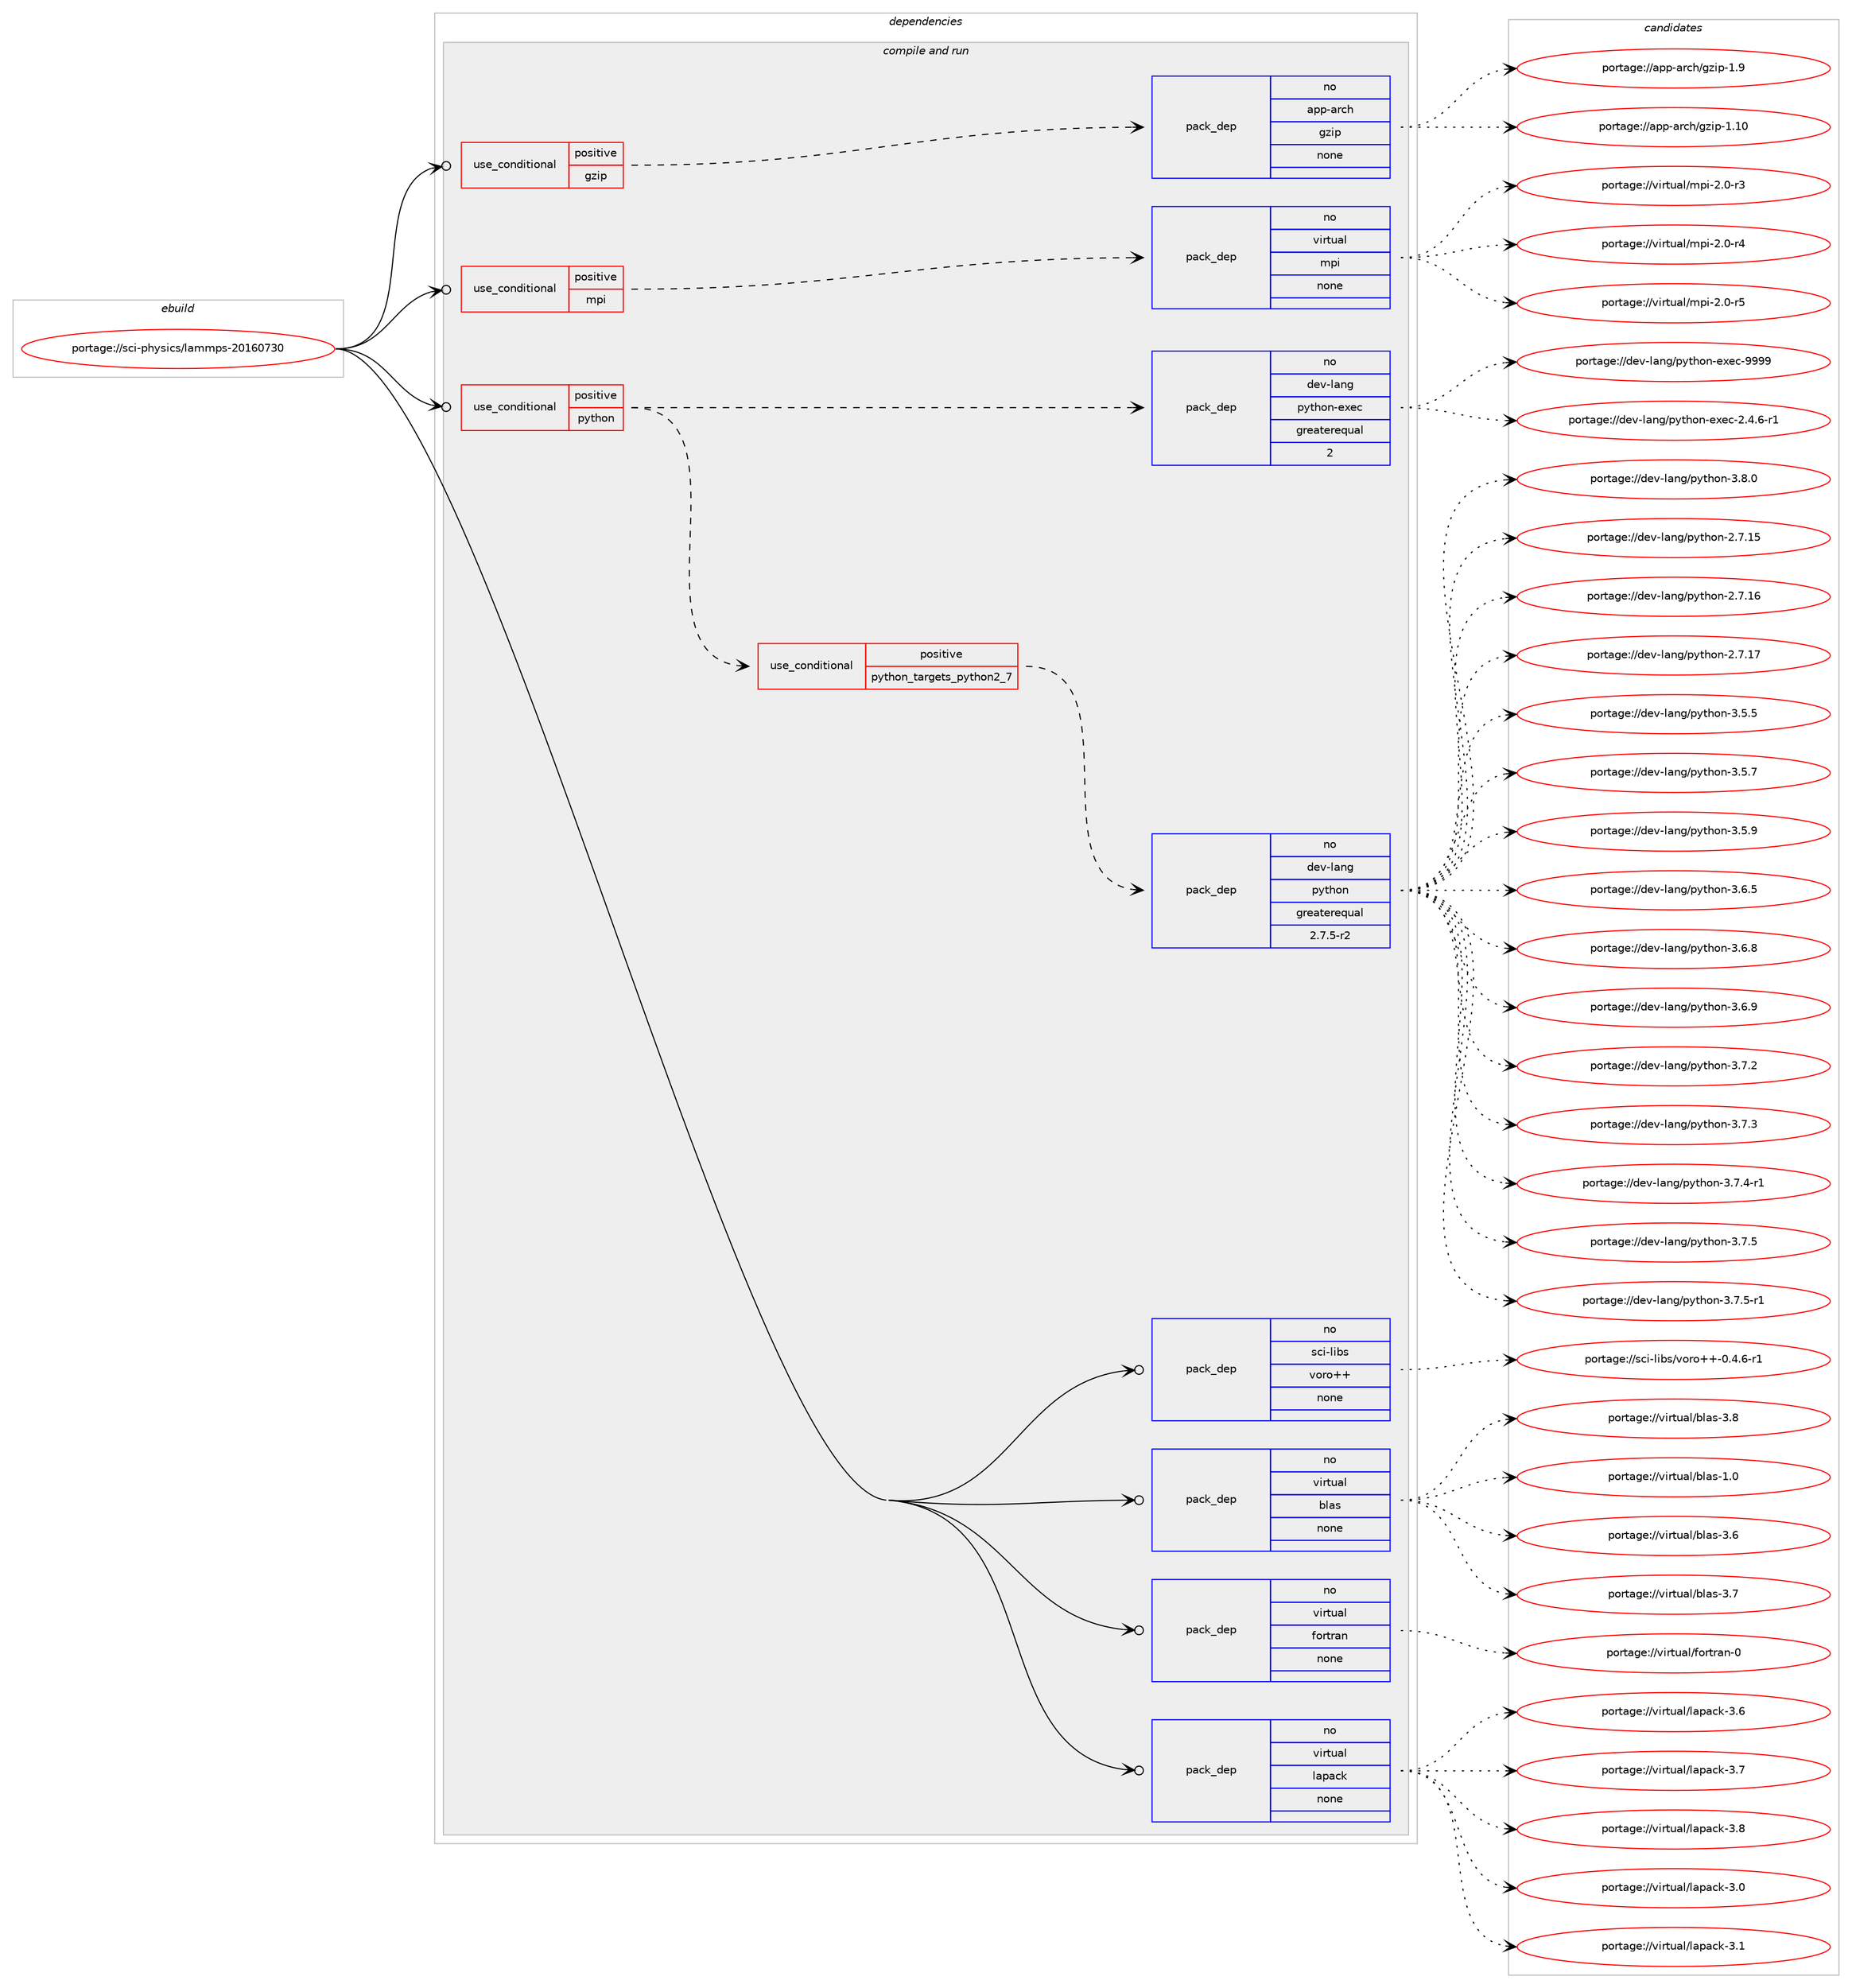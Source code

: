 digraph prolog {

# *************
# Graph options
# *************

newrank=true;
concentrate=true;
compound=true;
graph [rankdir=LR,fontname=Helvetica,fontsize=10,ranksep=1.5];#, ranksep=2.5, nodesep=0.2];
edge  [arrowhead=vee];
node  [fontname=Helvetica,fontsize=10];

# **********
# The ebuild
# **********

subgraph cluster_leftcol {
color=gray;
rank=same;
label=<<i>ebuild</i>>;
id [label="portage://sci-physics/lammps-20160730", color=red, width=4, href="../sci-physics/lammps-20160730.svg"];
}

# ****************
# The dependencies
# ****************

subgraph cluster_midcol {
color=gray;
label=<<i>dependencies</i>>;
subgraph cluster_compile {
fillcolor="#eeeeee";
style=filled;
label=<<i>compile</i>>;
}
subgraph cluster_compileandrun {
fillcolor="#eeeeee";
style=filled;
label=<<i>compile and run</i>>;
subgraph cond98117 {
dependency396671 [label=<<TABLE BORDER="0" CELLBORDER="1" CELLSPACING="0" CELLPADDING="4"><TR><TD ROWSPAN="3" CELLPADDING="10">use_conditional</TD></TR><TR><TD>positive</TD></TR><TR><TD>gzip</TD></TR></TABLE>>, shape=none, color=red];
subgraph pack291802 {
dependency396672 [label=<<TABLE BORDER="0" CELLBORDER="1" CELLSPACING="0" CELLPADDING="4" WIDTH="220"><TR><TD ROWSPAN="6" CELLPADDING="30">pack_dep</TD></TR><TR><TD WIDTH="110">no</TD></TR><TR><TD>app-arch</TD></TR><TR><TD>gzip</TD></TR><TR><TD>none</TD></TR><TR><TD></TD></TR></TABLE>>, shape=none, color=blue];
}
dependency396671:e -> dependency396672:w [weight=20,style="dashed",arrowhead="vee"];
}
id:e -> dependency396671:w [weight=20,style="solid",arrowhead="odotvee"];
subgraph cond98118 {
dependency396673 [label=<<TABLE BORDER="0" CELLBORDER="1" CELLSPACING="0" CELLPADDING="4"><TR><TD ROWSPAN="3" CELLPADDING="10">use_conditional</TD></TR><TR><TD>positive</TD></TR><TR><TD>mpi</TD></TR></TABLE>>, shape=none, color=red];
subgraph pack291803 {
dependency396674 [label=<<TABLE BORDER="0" CELLBORDER="1" CELLSPACING="0" CELLPADDING="4" WIDTH="220"><TR><TD ROWSPAN="6" CELLPADDING="30">pack_dep</TD></TR><TR><TD WIDTH="110">no</TD></TR><TR><TD>virtual</TD></TR><TR><TD>mpi</TD></TR><TR><TD>none</TD></TR><TR><TD></TD></TR></TABLE>>, shape=none, color=blue];
}
dependency396673:e -> dependency396674:w [weight=20,style="dashed",arrowhead="vee"];
}
id:e -> dependency396673:w [weight=20,style="solid",arrowhead="odotvee"];
subgraph cond98119 {
dependency396675 [label=<<TABLE BORDER="0" CELLBORDER="1" CELLSPACING="0" CELLPADDING="4"><TR><TD ROWSPAN="3" CELLPADDING="10">use_conditional</TD></TR><TR><TD>positive</TD></TR><TR><TD>python</TD></TR></TABLE>>, shape=none, color=red];
subgraph cond98120 {
dependency396676 [label=<<TABLE BORDER="0" CELLBORDER="1" CELLSPACING="0" CELLPADDING="4"><TR><TD ROWSPAN="3" CELLPADDING="10">use_conditional</TD></TR><TR><TD>positive</TD></TR><TR><TD>python_targets_python2_7</TD></TR></TABLE>>, shape=none, color=red];
subgraph pack291804 {
dependency396677 [label=<<TABLE BORDER="0" CELLBORDER="1" CELLSPACING="0" CELLPADDING="4" WIDTH="220"><TR><TD ROWSPAN="6" CELLPADDING="30">pack_dep</TD></TR><TR><TD WIDTH="110">no</TD></TR><TR><TD>dev-lang</TD></TR><TR><TD>python</TD></TR><TR><TD>greaterequal</TD></TR><TR><TD>2.7.5-r2</TD></TR></TABLE>>, shape=none, color=blue];
}
dependency396676:e -> dependency396677:w [weight=20,style="dashed",arrowhead="vee"];
}
dependency396675:e -> dependency396676:w [weight=20,style="dashed",arrowhead="vee"];
subgraph pack291805 {
dependency396678 [label=<<TABLE BORDER="0" CELLBORDER="1" CELLSPACING="0" CELLPADDING="4" WIDTH="220"><TR><TD ROWSPAN="6" CELLPADDING="30">pack_dep</TD></TR><TR><TD WIDTH="110">no</TD></TR><TR><TD>dev-lang</TD></TR><TR><TD>python-exec</TD></TR><TR><TD>greaterequal</TD></TR><TR><TD>2</TD></TR></TABLE>>, shape=none, color=blue];
}
dependency396675:e -> dependency396678:w [weight=20,style="dashed",arrowhead="vee"];
}
id:e -> dependency396675:w [weight=20,style="solid",arrowhead="odotvee"];
subgraph pack291806 {
dependency396679 [label=<<TABLE BORDER="0" CELLBORDER="1" CELLSPACING="0" CELLPADDING="4" WIDTH="220"><TR><TD ROWSPAN="6" CELLPADDING="30">pack_dep</TD></TR><TR><TD WIDTH="110">no</TD></TR><TR><TD>sci-libs</TD></TR><TR><TD>voro++</TD></TR><TR><TD>none</TD></TR><TR><TD></TD></TR></TABLE>>, shape=none, color=blue];
}
id:e -> dependency396679:w [weight=20,style="solid",arrowhead="odotvee"];
subgraph pack291807 {
dependency396680 [label=<<TABLE BORDER="0" CELLBORDER="1" CELLSPACING="0" CELLPADDING="4" WIDTH="220"><TR><TD ROWSPAN="6" CELLPADDING="30">pack_dep</TD></TR><TR><TD WIDTH="110">no</TD></TR><TR><TD>virtual</TD></TR><TR><TD>blas</TD></TR><TR><TD>none</TD></TR><TR><TD></TD></TR></TABLE>>, shape=none, color=blue];
}
id:e -> dependency396680:w [weight=20,style="solid",arrowhead="odotvee"];
subgraph pack291808 {
dependency396681 [label=<<TABLE BORDER="0" CELLBORDER="1" CELLSPACING="0" CELLPADDING="4" WIDTH="220"><TR><TD ROWSPAN="6" CELLPADDING="30">pack_dep</TD></TR><TR><TD WIDTH="110">no</TD></TR><TR><TD>virtual</TD></TR><TR><TD>fortran</TD></TR><TR><TD>none</TD></TR><TR><TD></TD></TR></TABLE>>, shape=none, color=blue];
}
id:e -> dependency396681:w [weight=20,style="solid",arrowhead="odotvee"];
subgraph pack291809 {
dependency396682 [label=<<TABLE BORDER="0" CELLBORDER="1" CELLSPACING="0" CELLPADDING="4" WIDTH="220"><TR><TD ROWSPAN="6" CELLPADDING="30">pack_dep</TD></TR><TR><TD WIDTH="110">no</TD></TR><TR><TD>virtual</TD></TR><TR><TD>lapack</TD></TR><TR><TD>none</TD></TR><TR><TD></TD></TR></TABLE>>, shape=none, color=blue];
}
id:e -> dependency396682:w [weight=20,style="solid",arrowhead="odotvee"];
}
subgraph cluster_run {
fillcolor="#eeeeee";
style=filled;
label=<<i>run</i>>;
}
}

# **************
# The candidates
# **************

subgraph cluster_choices {
rank=same;
color=gray;
label=<<i>candidates</i>>;

subgraph choice291802 {
color=black;
nodesep=1;
choiceportage97112112459711499104471031221051124549464948 [label="portage://app-arch/gzip-1.10", color=red, width=4,href="../app-arch/gzip-1.10.svg"];
choiceportage971121124597114991044710312210511245494657 [label="portage://app-arch/gzip-1.9", color=red, width=4,href="../app-arch/gzip-1.9.svg"];
dependency396672:e -> choiceportage97112112459711499104471031221051124549464948:w [style=dotted,weight="100"];
dependency396672:e -> choiceportage971121124597114991044710312210511245494657:w [style=dotted,weight="100"];
}
subgraph choice291803 {
color=black;
nodesep=1;
choiceportage1181051141161179710847109112105455046484511451 [label="portage://virtual/mpi-2.0-r3", color=red, width=4,href="../virtual/mpi-2.0-r3.svg"];
choiceportage1181051141161179710847109112105455046484511452 [label="portage://virtual/mpi-2.0-r4", color=red, width=4,href="../virtual/mpi-2.0-r4.svg"];
choiceportage1181051141161179710847109112105455046484511453 [label="portage://virtual/mpi-2.0-r5", color=red, width=4,href="../virtual/mpi-2.0-r5.svg"];
dependency396674:e -> choiceportage1181051141161179710847109112105455046484511451:w [style=dotted,weight="100"];
dependency396674:e -> choiceportage1181051141161179710847109112105455046484511452:w [style=dotted,weight="100"];
dependency396674:e -> choiceportage1181051141161179710847109112105455046484511453:w [style=dotted,weight="100"];
}
subgraph choice291804 {
color=black;
nodesep=1;
choiceportage10010111845108971101034711212111610411111045504655464953 [label="portage://dev-lang/python-2.7.15", color=red, width=4,href="../dev-lang/python-2.7.15.svg"];
choiceportage10010111845108971101034711212111610411111045504655464954 [label="portage://dev-lang/python-2.7.16", color=red, width=4,href="../dev-lang/python-2.7.16.svg"];
choiceportage10010111845108971101034711212111610411111045504655464955 [label="portage://dev-lang/python-2.7.17", color=red, width=4,href="../dev-lang/python-2.7.17.svg"];
choiceportage100101118451089711010347112121116104111110455146534653 [label="portage://dev-lang/python-3.5.5", color=red, width=4,href="../dev-lang/python-3.5.5.svg"];
choiceportage100101118451089711010347112121116104111110455146534655 [label="portage://dev-lang/python-3.5.7", color=red, width=4,href="../dev-lang/python-3.5.7.svg"];
choiceportage100101118451089711010347112121116104111110455146534657 [label="portage://dev-lang/python-3.5.9", color=red, width=4,href="../dev-lang/python-3.5.9.svg"];
choiceportage100101118451089711010347112121116104111110455146544653 [label="portage://dev-lang/python-3.6.5", color=red, width=4,href="../dev-lang/python-3.6.5.svg"];
choiceportage100101118451089711010347112121116104111110455146544656 [label="portage://dev-lang/python-3.6.8", color=red, width=4,href="../dev-lang/python-3.6.8.svg"];
choiceportage100101118451089711010347112121116104111110455146544657 [label="portage://dev-lang/python-3.6.9", color=red, width=4,href="../dev-lang/python-3.6.9.svg"];
choiceportage100101118451089711010347112121116104111110455146554650 [label="portage://dev-lang/python-3.7.2", color=red, width=4,href="../dev-lang/python-3.7.2.svg"];
choiceportage100101118451089711010347112121116104111110455146554651 [label="portage://dev-lang/python-3.7.3", color=red, width=4,href="../dev-lang/python-3.7.3.svg"];
choiceportage1001011184510897110103471121211161041111104551465546524511449 [label="portage://dev-lang/python-3.7.4-r1", color=red, width=4,href="../dev-lang/python-3.7.4-r1.svg"];
choiceportage100101118451089711010347112121116104111110455146554653 [label="portage://dev-lang/python-3.7.5", color=red, width=4,href="../dev-lang/python-3.7.5.svg"];
choiceportage1001011184510897110103471121211161041111104551465546534511449 [label="portage://dev-lang/python-3.7.5-r1", color=red, width=4,href="../dev-lang/python-3.7.5-r1.svg"];
choiceportage100101118451089711010347112121116104111110455146564648 [label="portage://dev-lang/python-3.8.0", color=red, width=4,href="../dev-lang/python-3.8.0.svg"];
dependency396677:e -> choiceportage10010111845108971101034711212111610411111045504655464953:w [style=dotted,weight="100"];
dependency396677:e -> choiceportage10010111845108971101034711212111610411111045504655464954:w [style=dotted,weight="100"];
dependency396677:e -> choiceportage10010111845108971101034711212111610411111045504655464955:w [style=dotted,weight="100"];
dependency396677:e -> choiceportage100101118451089711010347112121116104111110455146534653:w [style=dotted,weight="100"];
dependency396677:e -> choiceportage100101118451089711010347112121116104111110455146534655:w [style=dotted,weight="100"];
dependency396677:e -> choiceportage100101118451089711010347112121116104111110455146534657:w [style=dotted,weight="100"];
dependency396677:e -> choiceportage100101118451089711010347112121116104111110455146544653:w [style=dotted,weight="100"];
dependency396677:e -> choiceportage100101118451089711010347112121116104111110455146544656:w [style=dotted,weight="100"];
dependency396677:e -> choiceportage100101118451089711010347112121116104111110455146544657:w [style=dotted,weight="100"];
dependency396677:e -> choiceportage100101118451089711010347112121116104111110455146554650:w [style=dotted,weight="100"];
dependency396677:e -> choiceportage100101118451089711010347112121116104111110455146554651:w [style=dotted,weight="100"];
dependency396677:e -> choiceportage1001011184510897110103471121211161041111104551465546524511449:w [style=dotted,weight="100"];
dependency396677:e -> choiceportage100101118451089711010347112121116104111110455146554653:w [style=dotted,weight="100"];
dependency396677:e -> choiceportage1001011184510897110103471121211161041111104551465546534511449:w [style=dotted,weight="100"];
dependency396677:e -> choiceportage100101118451089711010347112121116104111110455146564648:w [style=dotted,weight="100"];
}
subgraph choice291805 {
color=black;
nodesep=1;
choiceportage10010111845108971101034711212111610411111045101120101994550465246544511449 [label="portage://dev-lang/python-exec-2.4.6-r1", color=red, width=4,href="../dev-lang/python-exec-2.4.6-r1.svg"];
choiceportage10010111845108971101034711212111610411111045101120101994557575757 [label="portage://dev-lang/python-exec-9999", color=red, width=4,href="../dev-lang/python-exec-9999.svg"];
dependency396678:e -> choiceportage10010111845108971101034711212111610411111045101120101994550465246544511449:w [style=dotted,weight="100"];
dependency396678:e -> choiceportage10010111845108971101034711212111610411111045101120101994557575757:w [style=dotted,weight="100"];
}
subgraph choice291806 {
color=black;
nodesep=1;
choiceportage1159910545108105981154711811111411143434548465246544511449 [label="portage://sci-libs/voro++-0.4.6-r1", color=red, width=4,href="../sci-libs/voro++-0.4.6-r1.svg"];
dependency396679:e -> choiceportage1159910545108105981154711811111411143434548465246544511449:w [style=dotted,weight="100"];
}
subgraph choice291807 {
color=black;
nodesep=1;
choiceportage1181051141161179710847981089711545494648 [label="portage://virtual/blas-1.0", color=red, width=4,href="../virtual/blas-1.0.svg"];
choiceportage1181051141161179710847981089711545514654 [label="portage://virtual/blas-3.6", color=red, width=4,href="../virtual/blas-3.6.svg"];
choiceportage1181051141161179710847981089711545514655 [label="portage://virtual/blas-3.7", color=red, width=4,href="../virtual/blas-3.7.svg"];
choiceportage1181051141161179710847981089711545514656 [label="portage://virtual/blas-3.8", color=red, width=4,href="../virtual/blas-3.8.svg"];
dependency396680:e -> choiceportage1181051141161179710847981089711545494648:w [style=dotted,weight="100"];
dependency396680:e -> choiceportage1181051141161179710847981089711545514654:w [style=dotted,weight="100"];
dependency396680:e -> choiceportage1181051141161179710847981089711545514655:w [style=dotted,weight="100"];
dependency396680:e -> choiceportage1181051141161179710847981089711545514656:w [style=dotted,weight="100"];
}
subgraph choice291808 {
color=black;
nodesep=1;
choiceportage1181051141161179710847102111114116114971104548 [label="portage://virtual/fortran-0", color=red, width=4,href="../virtual/fortran-0.svg"];
dependency396681:e -> choiceportage1181051141161179710847102111114116114971104548:w [style=dotted,weight="100"];
}
subgraph choice291809 {
color=black;
nodesep=1;
choiceportage118105114116117971084710897112979910745514648 [label="portage://virtual/lapack-3.0", color=red, width=4,href="../virtual/lapack-3.0.svg"];
choiceportage118105114116117971084710897112979910745514649 [label="portage://virtual/lapack-3.1", color=red, width=4,href="../virtual/lapack-3.1.svg"];
choiceportage118105114116117971084710897112979910745514654 [label="portage://virtual/lapack-3.6", color=red, width=4,href="../virtual/lapack-3.6.svg"];
choiceportage118105114116117971084710897112979910745514655 [label="portage://virtual/lapack-3.7", color=red, width=4,href="../virtual/lapack-3.7.svg"];
choiceportage118105114116117971084710897112979910745514656 [label="portage://virtual/lapack-3.8", color=red, width=4,href="../virtual/lapack-3.8.svg"];
dependency396682:e -> choiceportage118105114116117971084710897112979910745514648:w [style=dotted,weight="100"];
dependency396682:e -> choiceportage118105114116117971084710897112979910745514649:w [style=dotted,weight="100"];
dependency396682:e -> choiceportage118105114116117971084710897112979910745514654:w [style=dotted,weight="100"];
dependency396682:e -> choiceportage118105114116117971084710897112979910745514655:w [style=dotted,weight="100"];
dependency396682:e -> choiceportage118105114116117971084710897112979910745514656:w [style=dotted,weight="100"];
}
}

}
